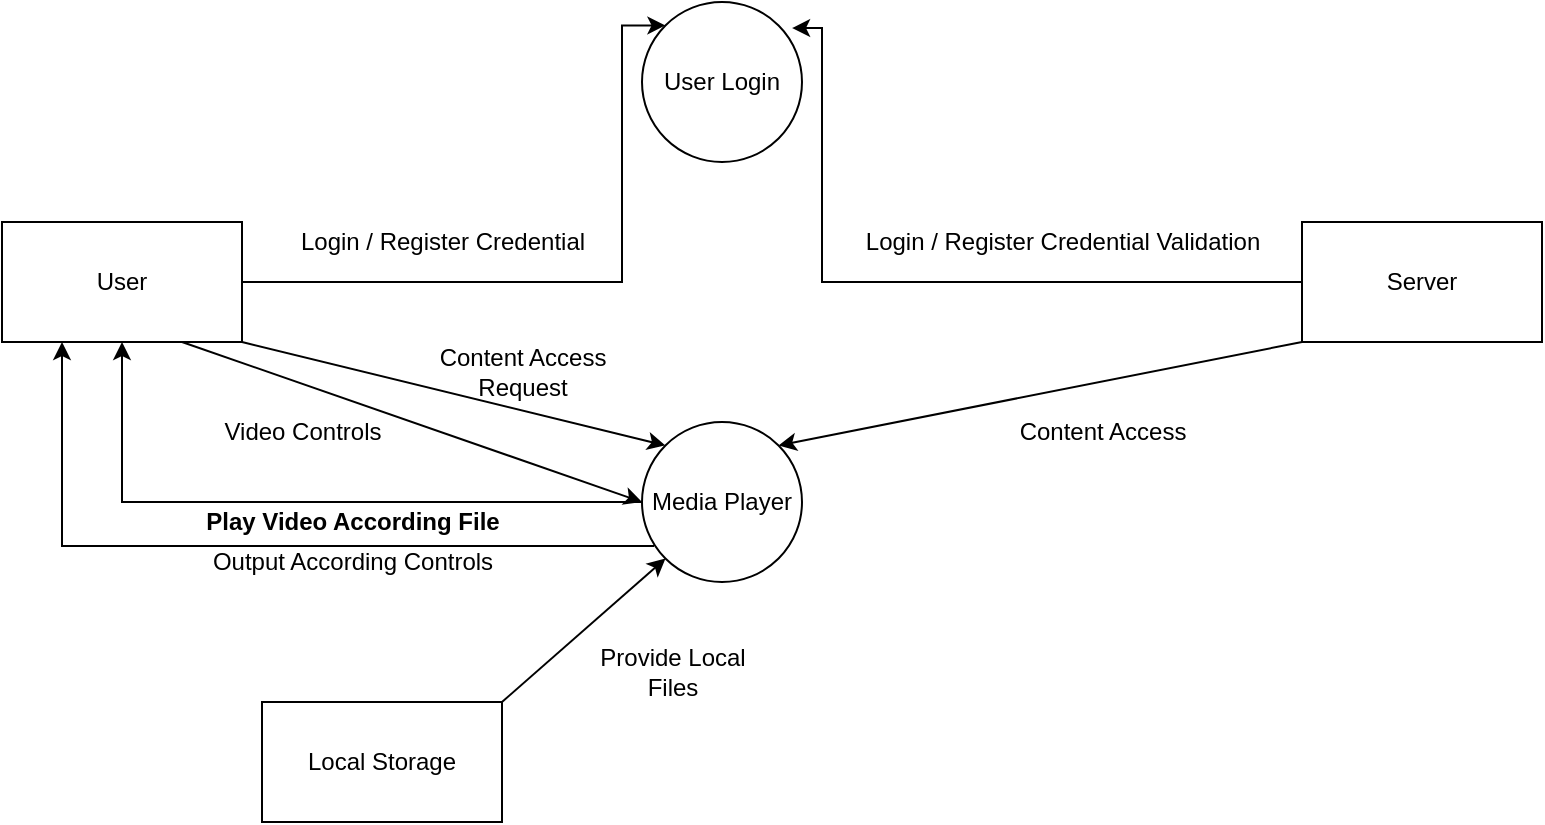 <mxfile version="16.5.2" type="github">
  <diagram id="iJ6pBy3air7mitEDRT2e" name="Page-1">
    <mxGraphModel dx="1673" dy="867" grid="1" gridSize="10" guides="1" tooltips="1" connect="1" arrows="1" fold="1" page="1" pageScale="1" pageWidth="850" pageHeight="1100" math="0" shadow="0">
      <root>
        <mxCell id="0" />
        <mxCell id="1" parent="0" />
        <mxCell id="sv11LB4BEyiJBfxvmqTR-4" style="edgeStyle=orthogonalEdgeStyle;rounded=0;orthogonalLoop=1;jettySize=auto;html=1;entryX=0;entryY=0;entryDx=0;entryDy=0;" edge="1" parent="1" source="sv11LB4BEyiJBfxvmqTR-1" target="sv11LB4BEyiJBfxvmqTR-3">
          <mxGeometry relative="1" as="geometry">
            <Array as="points">
              <mxPoint x="350" y="240" />
              <mxPoint x="350" y="112" />
            </Array>
          </mxGeometry>
        </mxCell>
        <mxCell id="sv11LB4BEyiJBfxvmqTR-1" value="User" style="rounded=0;whiteSpace=wrap;html=1;" vertex="1" parent="1">
          <mxGeometry x="40" y="210" width="120" height="60" as="geometry" />
        </mxCell>
        <mxCell id="sv11LB4BEyiJBfxvmqTR-5" style="edgeStyle=orthogonalEdgeStyle;rounded=0;orthogonalLoop=1;jettySize=auto;html=1;entryX=0.938;entryY=0.163;entryDx=0;entryDy=0;entryPerimeter=0;" edge="1" parent="1" source="sv11LB4BEyiJBfxvmqTR-2" target="sv11LB4BEyiJBfxvmqTR-3">
          <mxGeometry relative="1" as="geometry">
            <Array as="points">
              <mxPoint x="450" y="240" />
              <mxPoint x="450" y="113" />
            </Array>
          </mxGeometry>
        </mxCell>
        <mxCell id="sv11LB4BEyiJBfxvmqTR-2" value="Server" style="rounded=0;whiteSpace=wrap;html=1;" vertex="1" parent="1">
          <mxGeometry x="690" y="210" width="120" height="60" as="geometry" />
        </mxCell>
        <mxCell id="sv11LB4BEyiJBfxvmqTR-3" value="User Login" style="ellipse;whiteSpace=wrap;html=1;aspect=fixed;" vertex="1" parent="1">
          <mxGeometry x="360" y="100" width="80" height="80" as="geometry" />
        </mxCell>
        <mxCell id="sv11LB4BEyiJBfxvmqTR-6" value="Login / Register Credential" style="text;html=1;align=center;verticalAlign=middle;resizable=0;points=[];autosize=1;strokeColor=none;fillColor=none;" vertex="1" parent="1">
          <mxGeometry x="180" y="210" width="160" height="20" as="geometry" />
        </mxCell>
        <mxCell id="sv11LB4BEyiJBfxvmqTR-7" value="Login / Register Credential Validation" style="text;html=1;align=center;verticalAlign=middle;resizable=0;points=[];autosize=1;strokeColor=none;fillColor=none;" vertex="1" parent="1">
          <mxGeometry x="465" y="210" width="210" height="20" as="geometry" />
        </mxCell>
        <mxCell id="sv11LB4BEyiJBfxvmqTR-17" style="edgeStyle=orthogonalEdgeStyle;rounded=0;orthogonalLoop=1;jettySize=auto;html=1;entryX=0.5;entryY=1;entryDx=0;entryDy=0;" edge="1" parent="1" source="sv11LB4BEyiJBfxvmqTR-9" target="sv11LB4BEyiJBfxvmqTR-1">
          <mxGeometry relative="1" as="geometry" />
        </mxCell>
        <mxCell id="sv11LB4BEyiJBfxvmqTR-9" value="Media Player" style="ellipse;whiteSpace=wrap;html=1;aspect=fixed;" vertex="1" parent="1">
          <mxGeometry x="360" y="310" width="80" height="80" as="geometry" />
        </mxCell>
        <mxCell id="sv11LB4BEyiJBfxvmqTR-10" value="Local Storage" style="rounded=0;whiteSpace=wrap;html=1;" vertex="1" parent="1">
          <mxGeometry x="170" y="450" width="120" height="60" as="geometry" />
        </mxCell>
        <mxCell id="sv11LB4BEyiJBfxvmqTR-11" value="" style="endArrow=classic;html=1;rounded=0;exitX=1;exitY=1;exitDx=0;exitDy=0;entryX=0;entryY=0;entryDx=0;entryDy=0;" edge="1" parent="1" source="sv11LB4BEyiJBfxvmqTR-1" target="sv11LB4BEyiJBfxvmqTR-9">
          <mxGeometry width="50" height="50" relative="1" as="geometry">
            <mxPoint x="370" y="370" as="sourcePoint" />
            <mxPoint x="420" y="320" as="targetPoint" />
          </mxGeometry>
        </mxCell>
        <mxCell id="sv11LB4BEyiJBfxvmqTR-12" value="Content Access&lt;br&gt;Request" style="text;html=1;align=center;verticalAlign=middle;resizable=0;points=[];autosize=1;strokeColor=none;fillColor=none;" vertex="1" parent="1">
          <mxGeometry x="250" y="270" width="100" height="30" as="geometry" />
        </mxCell>
        <mxCell id="sv11LB4BEyiJBfxvmqTR-13" value="" style="endArrow=classic;html=1;rounded=0;entryX=1;entryY=0;entryDx=0;entryDy=0;exitX=0;exitY=1;exitDx=0;exitDy=0;" edge="1" parent="1" source="sv11LB4BEyiJBfxvmqTR-2" target="sv11LB4BEyiJBfxvmqTR-9">
          <mxGeometry width="50" height="50" relative="1" as="geometry">
            <mxPoint x="370" y="370" as="sourcePoint" />
            <mxPoint x="420" y="320" as="targetPoint" />
          </mxGeometry>
        </mxCell>
        <mxCell id="sv11LB4BEyiJBfxvmqTR-14" value="Content Access" style="text;html=1;align=center;verticalAlign=middle;resizable=0;points=[];autosize=1;strokeColor=none;fillColor=none;" vertex="1" parent="1">
          <mxGeometry x="540" y="305" width="100" height="20" as="geometry" />
        </mxCell>
        <mxCell id="sv11LB4BEyiJBfxvmqTR-15" value="" style="endArrow=classic;html=1;rounded=0;exitX=1;exitY=0;exitDx=0;exitDy=0;entryX=0;entryY=1;entryDx=0;entryDy=0;" edge="1" parent="1" source="sv11LB4BEyiJBfxvmqTR-10" target="sv11LB4BEyiJBfxvmqTR-9">
          <mxGeometry width="50" height="50" relative="1" as="geometry">
            <mxPoint x="370" y="370" as="sourcePoint" />
            <mxPoint x="420" y="320" as="targetPoint" />
          </mxGeometry>
        </mxCell>
        <mxCell id="sv11LB4BEyiJBfxvmqTR-16" value="Provide Local &lt;br&gt;Files" style="text;html=1;align=center;verticalAlign=middle;resizable=0;points=[];autosize=1;strokeColor=none;fillColor=none;" vertex="1" parent="1">
          <mxGeometry x="330" y="420" width="90" height="30" as="geometry" />
        </mxCell>
        <mxCell id="sv11LB4BEyiJBfxvmqTR-18" value="Play Video According File" style="text;html=1;align=center;verticalAlign=middle;resizable=0;points=[];autosize=1;strokeColor=none;fillColor=none;fontStyle=1" vertex="1" parent="1">
          <mxGeometry x="135" y="350" width="160" height="20" as="geometry" />
        </mxCell>
        <mxCell id="sv11LB4BEyiJBfxvmqTR-19" value="" style="endArrow=classic;html=1;rounded=0;entryX=0;entryY=0.5;entryDx=0;entryDy=0;exitX=0.75;exitY=1;exitDx=0;exitDy=0;" edge="1" parent="1" source="sv11LB4BEyiJBfxvmqTR-1" target="sv11LB4BEyiJBfxvmqTR-9">
          <mxGeometry width="50" height="50" relative="1" as="geometry">
            <mxPoint x="370" y="380" as="sourcePoint" />
            <mxPoint x="420" y="330" as="targetPoint" />
          </mxGeometry>
        </mxCell>
        <mxCell id="sv11LB4BEyiJBfxvmqTR-20" value="Video Controls" style="text;html=1;align=center;verticalAlign=middle;resizable=0;points=[];autosize=1;strokeColor=none;fillColor=none;" vertex="1" parent="1">
          <mxGeometry x="145" y="305" width="90" height="20" as="geometry" />
        </mxCell>
        <mxCell id="sv11LB4BEyiJBfxvmqTR-21" value="" style="endArrow=classic;html=1;rounded=0;exitX=0.075;exitY=0.775;exitDx=0;exitDy=0;exitPerimeter=0;entryX=0.25;entryY=1;entryDx=0;entryDy=0;" edge="1" parent="1" source="sv11LB4BEyiJBfxvmqTR-9" target="sv11LB4BEyiJBfxvmqTR-1">
          <mxGeometry width="50" height="50" relative="1" as="geometry">
            <mxPoint x="370" y="390" as="sourcePoint" />
            <mxPoint x="420" y="340" as="targetPoint" />
            <Array as="points">
              <mxPoint x="70" y="372" />
            </Array>
          </mxGeometry>
        </mxCell>
        <mxCell id="sv11LB4BEyiJBfxvmqTR-22" value="Output According Controls" style="text;html=1;align=center;verticalAlign=middle;resizable=0;points=[];autosize=1;strokeColor=none;fillColor=none;" vertex="1" parent="1">
          <mxGeometry x="135" y="370" width="160" height="20" as="geometry" />
        </mxCell>
      </root>
    </mxGraphModel>
  </diagram>
</mxfile>
